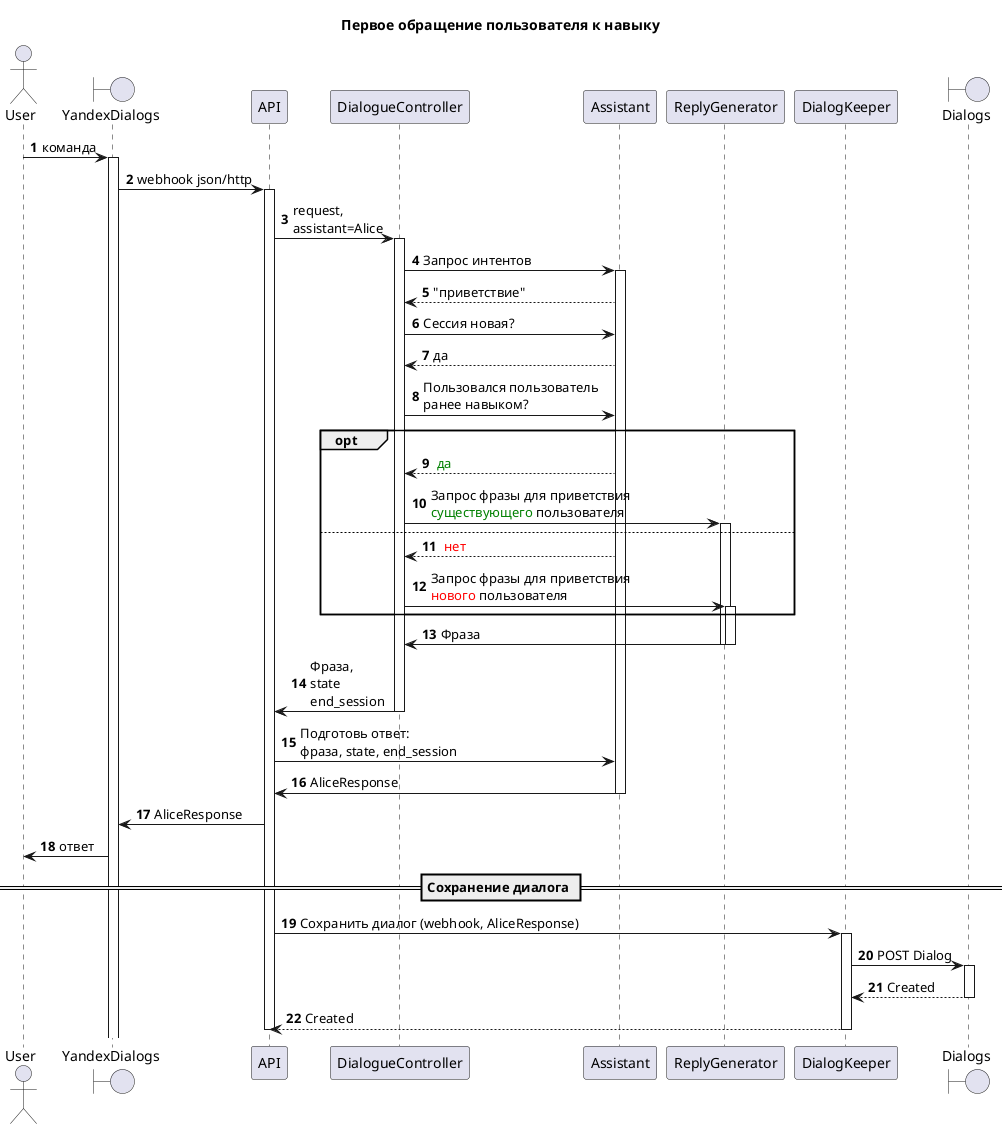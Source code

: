 @startuml "Первое обращение пользователя к навыку"
autonumber

title Первое обращение пользователя к навыку
actor User
boundary YandexDialogs
participant API
participant DialogueController
participant Assistant
participant ReplyGenerator
participant DialogKeeper
boundary Dialogs

' Начало процесса

User -> YandexDialogs++: команда
YandexDialogs -> API++: webhook json/http
API -> DialogueController++: request,\nassistant=Alice
DialogueController -> Assistant++: Запрос интентов
Assistant --> DialogueController: "приветствие"
DialogueController -> Assistant: Сессия новая?
Assistant --> DialogueController: да
DialogueController -> Assistant: Пользовался пользователь\nранее навыком?
opt
Assistant --> DialogueController: <font color=green> да
DialogueController -> ReplyGenerator ++: Запрос фразы для приветствия\n<font color=green>существующего</font> пользователя
else
Assistant --> DialogueController: <font color=red> нет
DialogueController -> ReplyGenerator ++: Запрос фразы для приветствия\n<font color=red>нового</font> пользователя
end
ReplyGenerator -> DialogueController --: Фраза
deactivate ReplyGenerator
DialogueController -> API --: Фраза,\nstate\nend_session
API -> Assistant: Подготовь ответ:\nфраза, state, end_session
Assistant -> API --: AliceResponse
API -> YandexDialogs: AliceResponse
YandexDialogs -> User: ответ
== Сохранение диалога ==
API -> DialogKeeper ++: Сохранить диалог (webhook, AliceResponse)
DialogKeeper -> Dialogs ++: POST Dialog
Dialogs --> DialogKeeper --: Created
DialogKeeper --> API --: Created
deactivate API
@enduml